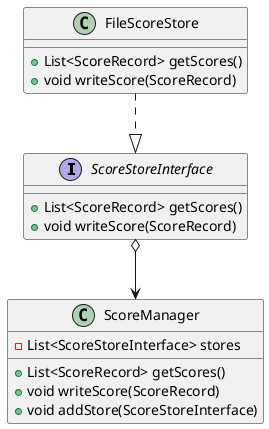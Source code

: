 @startuml
interface ScoreStoreInterface {
  + List<ScoreRecord> getScores()
  + void writeScore(ScoreRecord)
}

class FileScoreStore {
  + List<ScoreRecord> getScores()
  + void writeScore(ScoreRecord)
}

FileScoreStore ..|> ScoreStoreInterface

class ScoreManager {
  + List<ScoreRecord> getScores()
  + void writeScore(ScoreRecord)
  + void addStore(ScoreStoreInterface)
  - List<ScoreStoreInterface> stores
}

ScoreStoreInterface o--> ScoreManager

@enduml